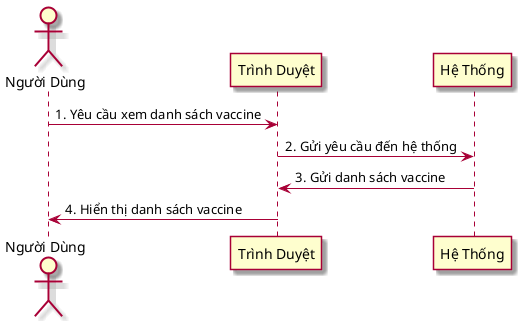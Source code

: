 @startuml "danh sach vaccine"
skin rose
actor "Người Dùng" as User
participant "Trình Duyệt" as Browser
participant "Hệ Thống" as Server

User -> Browser: 1. Yêu cầu xem danh sách vaccine
Browser -> Server: 2. Gửi yêu cầu đến hệ thống
Server -> Browser: 3. Gửi danh sách vaccine
Browser -> User: 4. Hiển thị danh sách vaccine

@enduml